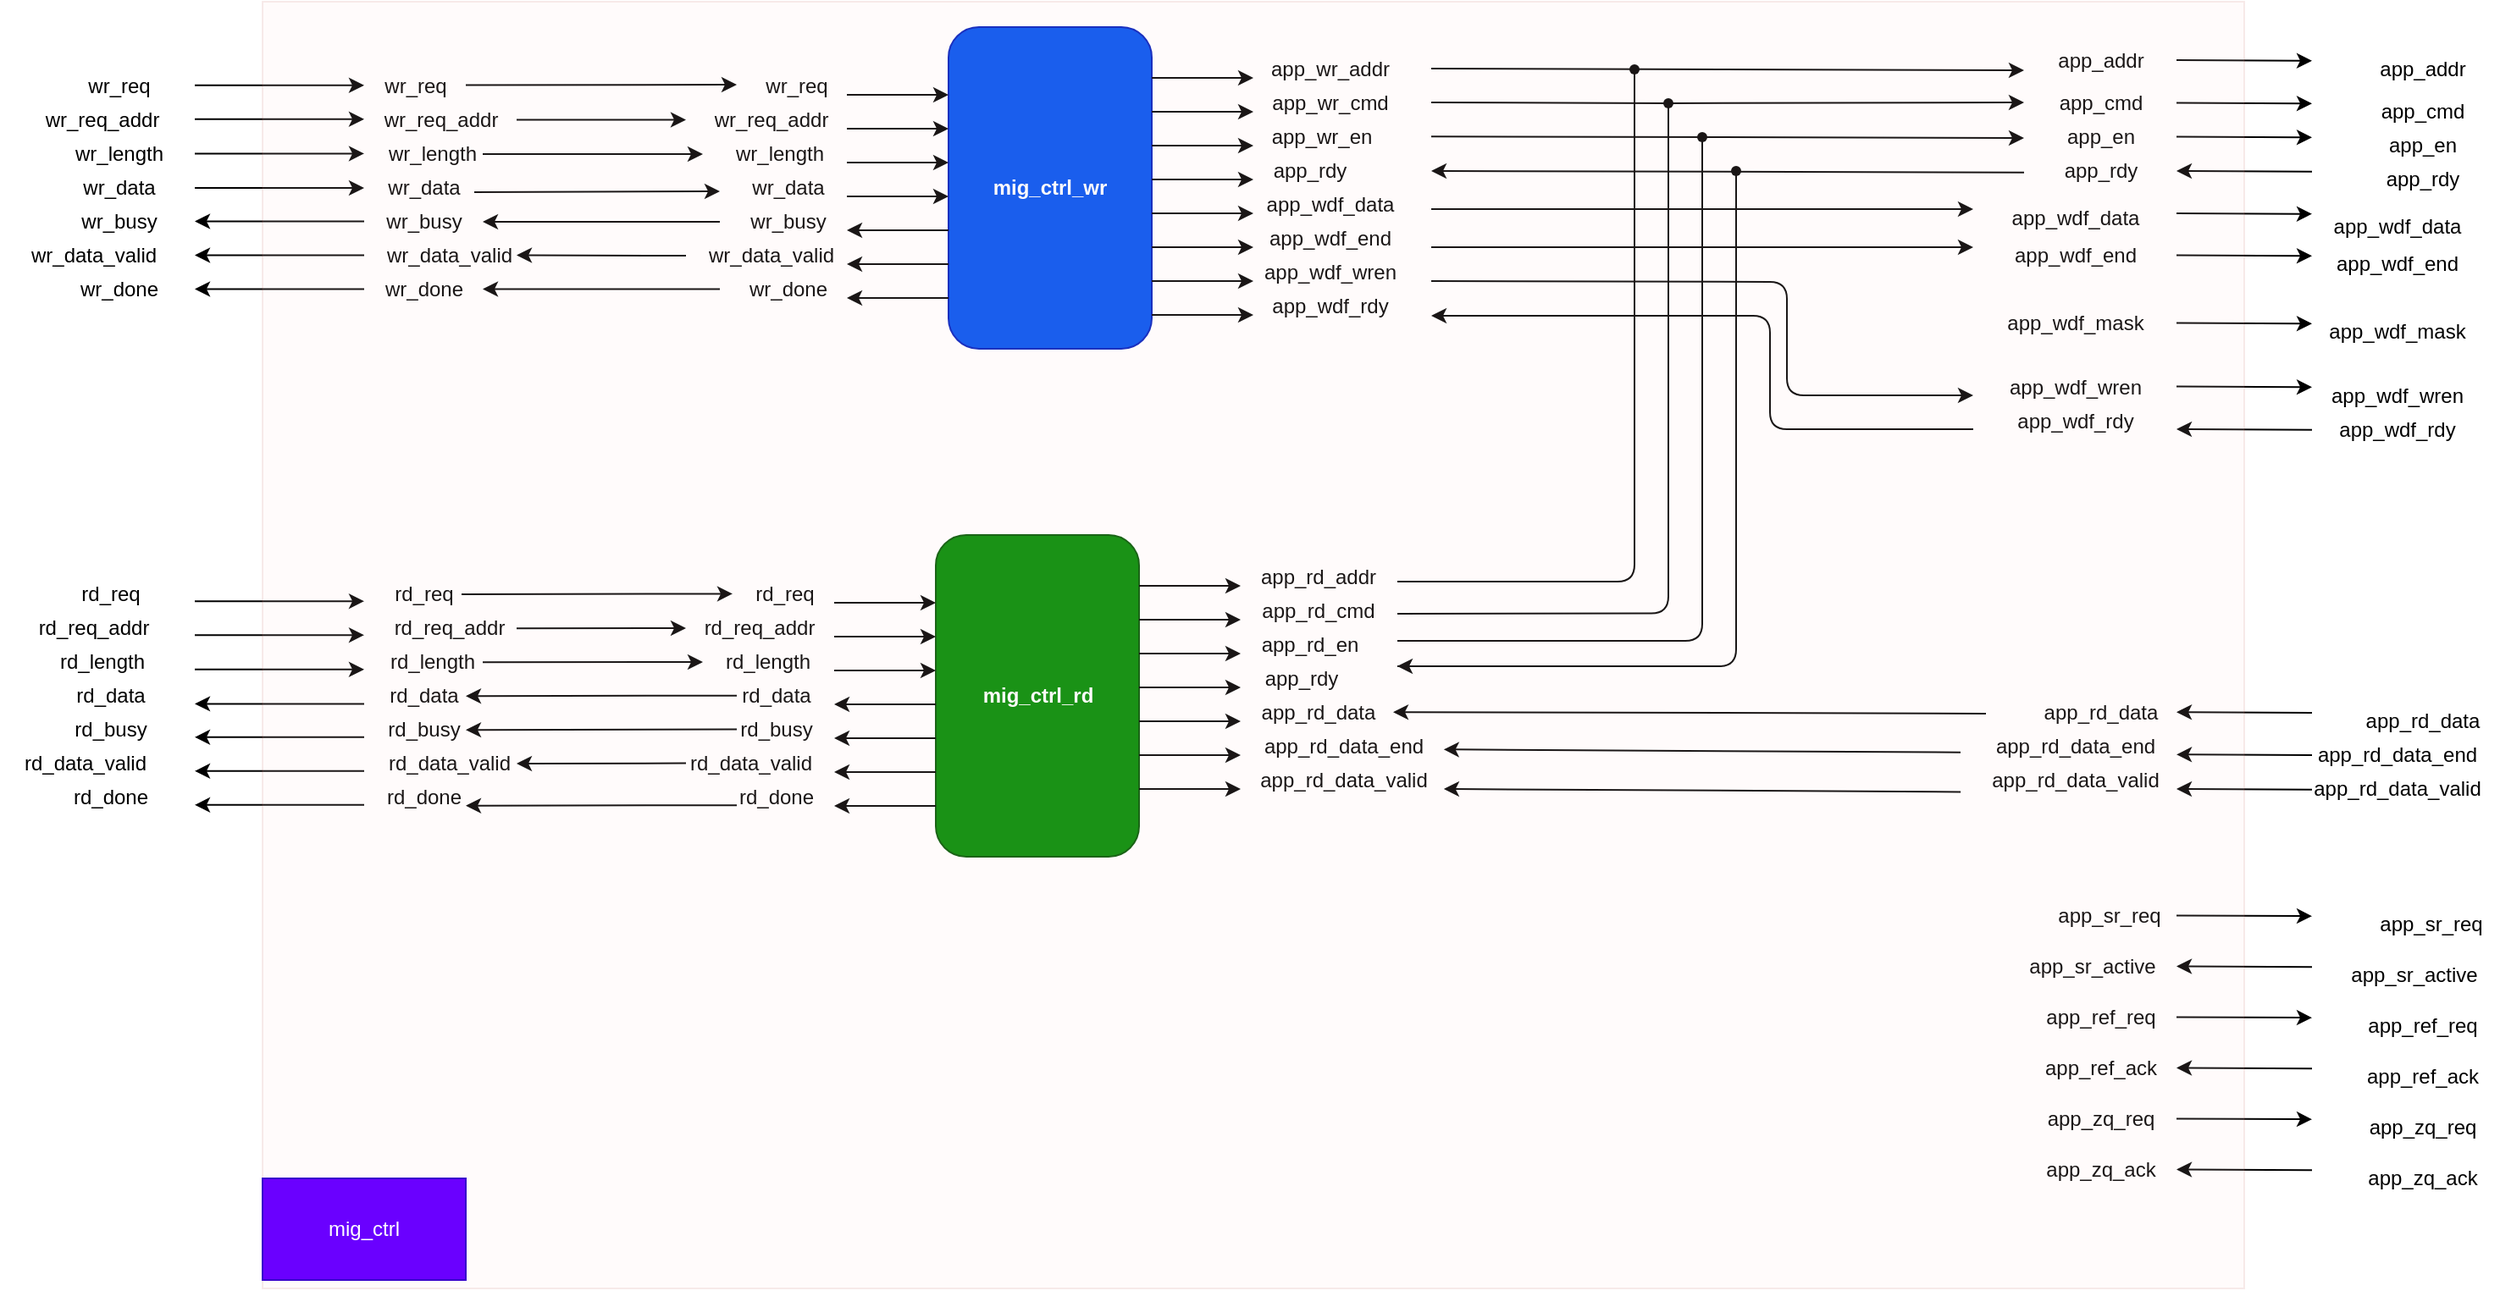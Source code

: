 <mxfile>
    <diagram id="z1VtwWCwhGH30D9lZsGS" name="第 1 页">
        <mxGraphModel dx="1721" dy="810" grid="1" gridSize="10" guides="1" tooltips="1" connect="1" arrows="1" fold="1" page="1" pageScale="1" pageWidth="2336" pageHeight="1654" math="0" shadow="0">
            <root>
                <mxCell id="0"/>
                <mxCell id="1" parent="0"/>
                <mxCell id="2" value="&lt;b&gt;mig_ctrl_wr&lt;/b&gt;" style="rounded=1;whiteSpace=wrap;html=1;fillColor=#0050ef;fontColor=#ffffff;strokeColor=#001DBC;" vertex="1" parent="1">
                    <mxGeometry x="645" y="230" width="120" height="190" as="geometry"/>
                </mxCell>
                <mxCell id="4" value="" style="endArrow=classic;html=1;" edge="1" parent="1">
                    <mxGeometry width="50" height="50" relative="1" as="geometry">
                        <mxPoint x="585" y="270" as="sourcePoint"/>
                        <mxPoint x="645" y="270" as="targetPoint"/>
                    </mxGeometry>
                </mxCell>
                <mxCell id="5" value="wr_req" style="text;html=1;align=center;verticalAlign=middle;resizable=0;points=[];autosize=1;strokeColor=none;fillColor=none;" vertex="1" parent="1">
                    <mxGeometry x="525" y="250" width="60" height="30" as="geometry"/>
                </mxCell>
                <mxCell id="6" value="" style="endArrow=classic;html=1;" edge="1" parent="1">
                    <mxGeometry width="50" height="50" relative="1" as="geometry">
                        <mxPoint x="585" y="290" as="sourcePoint"/>
                        <mxPoint x="645" y="290" as="targetPoint"/>
                    </mxGeometry>
                </mxCell>
                <mxCell id="7" value="wr_req_addr" style="text;html=1;align=center;verticalAlign=middle;resizable=0;points=[];autosize=1;strokeColor=none;fillColor=none;" vertex="1" parent="1">
                    <mxGeometry x="495" y="270" width="90" height="30" as="geometry"/>
                </mxCell>
                <mxCell id="8" value="" style="endArrow=classic;html=1;" edge="1" parent="1">
                    <mxGeometry width="50" height="50" relative="1" as="geometry">
                        <mxPoint x="585" y="310" as="sourcePoint"/>
                        <mxPoint x="645" y="310" as="targetPoint"/>
                    </mxGeometry>
                </mxCell>
                <mxCell id="9" value="wr_length" style="text;html=1;align=center;verticalAlign=middle;resizable=0;points=[];autosize=1;strokeColor=none;fillColor=none;" vertex="1" parent="1">
                    <mxGeometry x="505" y="290" width="80" height="30" as="geometry"/>
                </mxCell>
                <mxCell id="10" value="" style="endArrow=classic;html=1;" edge="1" parent="1">
                    <mxGeometry width="50" height="50" relative="1" as="geometry">
                        <mxPoint x="585" y="330" as="sourcePoint"/>
                        <mxPoint x="645" y="330" as="targetPoint"/>
                    </mxGeometry>
                </mxCell>
                <mxCell id="11" value="wr_data" style="text;html=1;align=center;verticalAlign=middle;resizable=0;points=[];autosize=1;strokeColor=none;fillColor=none;" vertex="1" parent="1">
                    <mxGeometry x="515" y="310" width="70" height="30" as="geometry"/>
                </mxCell>
                <mxCell id="12" value="" style="endArrow=classic;html=1;" edge="1" parent="1">
                    <mxGeometry width="50" height="50" relative="1" as="geometry">
                        <mxPoint x="645" y="350" as="sourcePoint"/>
                        <mxPoint x="585" y="350" as="targetPoint"/>
                    </mxGeometry>
                </mxCell>
                <mxCell id="13" value="wr_busy" style="text;html=1;align=center;verticalAlign=middle;resizable=0;points=[];autosize=1;strokeColor=none;fillColor=none;" vertex="1" parent="1">
                    <mxGeometry x="515" y="330" width="70" height="30" as="geometry"/>
                </mxCell>
                <mxCell id="14" value="" style="endArrow=classic;html=1;" edge="1" parent="1">
                    <mxGeometry width="50" height="50" relative="1" as="geometry">
                        <mxPoint x="645" y="370" as="sourcePoint"/>
                        <mxPoint x="585" y="370" as="targetPoint"/>
                    </mxGeometry>
                </mxCell>
                <mxCell id="15" value="wr_data_valid" style="text;html=1;align=center;verticalAlign=middle;resizable=0;points=[];autosize=1;strokeColor=none;fillColor=none;" vertex="1" parent="1">
                    <mxGeometry x="490" y="350" width="100" height="30" as="geometry"/>
                </mxCell>
                <mxCell id="16" value="" style="endArrow=classic;html=1;" edge="1" parent="1">
                    <mxGeometry width="50" height="50" relative="1" as="geometry">
                        <mxPoint x="645" y="390" as="sourcePoint"/>
                        <mxPoint x="585" y="390" as="targetPoint"/>
                    </mxGeometry>
                </mxCell>
                <mxCell id="17" value="wr_done" style="text;html=1;align=center;verticalAlign=middle;resizable=0;points=[];autosize=1;strokeColor=none;fillColor=none;" vertex="1" parent="1">
                    <mxGeometry x="515" y="370" width="70" height="30" as="geometry"/>
                </mxCell>
                <mxCell id="18" value="" style="endArrow=classic;html=1;" edge="1" parent="1">
                    <mxGeometry width="50" height="50" relative="1" as="geometry">
                        <mxPoint x="765" y="260" as="sourcePoint"/>
                        <mxPoint x="825" y="260" as="targetPoint"/>
                    </mxGeometry>
                </mxCell>
                <mxCell id="19" value="app_wr_addr" style="text;html=1;align=center;verticalAlign=middle;resizable=0;points=[];autosize=1;strokeColor=none;fillColor=none;" vertex="1" parent="1">
                    <mxGeometry x="825" y="240" width="90" height="30" as="geometry"/>
                </mxCell>
                <mxCell id="20" value="" style="endArrow=classic;html=1;" edge="1" parent="1">
                    <mxGeometry width="50" height="50" relative="1" as="geometry">
                        <mxPoint x="765" y="280" as="sourcePoint"/>
                        <mxPoint x="825" y="280" as="targetPoint"/>
                    </mxGeometry>
                </mxCell>
                <mxCell id="21" value="app_wr_cmd" style="text;html=1;align=center;verticalAlign=middle;resizable=0;points=[];autosize=1;strokeColor=none;fillColor=none;" vertex="1" parent="1">
                    <mxGeometry x="825" y="260" width="90" height="30" as="geometry"/>
                </mxCell>
                <mxCell id="22" value="" style="endArrow=classic;html=1;" edge="1" parent="1">
                    <mxGeometry width="50" height="50" relative="1" as="geometry">
                        <mxPoint x="765" y="300" as="sourcePoint"/>
                        <mxPoint x="825" y="300" as="targetPoint"/>
                    </mxGeometry>
                </mxCell>
                <mxCell id="23" value="app_wr_en" style="text;html=1;align=center;verticalAlign=middle;resizable=0;points=[];autosize=1;strokeColor=none;fillColor=none;" vertex="1" parent="1">
                    <mxGeometry x="825" y="280" width="80" height="30" as="geometry"/>
                </mxCell>
                <mxCell id="24" value="" style="endArrow=classic;html=1;" edge="1" parent="1">
                    <mxGeometry width="50" height="50" relative="1" as="geometry">
                        <mxPoint x="765" y="320" as="sourcePoint"/>
                        <mxPoint x="825" y="320" as="targetPoint"/>
                    </mxGeometry>
                </mxCell>
                <mxCell id="25" value="app_rdy" style="text;html=1;align=center;verticalAlign=middle;resizable=0;points=[];autosize=1;strokeColor=none;fillColor=none;" vertex="1" parent="1">
                    <mxGeometry x="822.5" y="300" width="70" height="30" as="geometry"/>
                </mxCell>
                <mxCell id="26" value="" style="endArrow=classic;html=1;" edge="1" parent="1">
                    <mxGeometry width="50" height="50" relative="1" as="geometry">
                        <mxPoint x="765" y="340" as="sourcePoint"/>
                        <mxPoint x="825" y="340" as="targetPoint"/>
                    </mxGeometry>
                </mxCell>
                <mxCell id="27" value="app_wdf_data" style="text;html=1;align=center;verticalAlign=middle;resizable=0;points=[];autosize=1;strokeColor=none;fillColor=none;" vertex="1" parent="1">
                    <mxGeometry x="820" y="320" width="100" height="30" as="geometry"/>
                </mxCell>
                <mxCell id="28" value="" style="endArrow=classic;html=1;" edge="1" parent="1">
                    <mxGeometry width="50" height="50" relative="1" as="geometry">
                        <mxPoint x="765" y="360" as="sourcePoint"/>
                        <mxPoint x="825" y="360" as="targetPoint"/>
                    </mxGeometry>
                </mxCell>
                <mxCell id="29" value="app_wdf_end" style="text;html=1;align=center;verticalAlign=middle;resizable=0;points=[];autosize=1;strokeColor=none;fillColor=none;" vertex="1" parent="1">
                    <mxGeometry x="820" y="340" width="100" height="30" as="geometry"/>
                </mxCell>
                <mxCell id="30" value="" style="endArrow=classic;html=1;" edge="1" parent="1">
                    <mxGeometry width="50" height="50" relative="1" as="geometry">
                        <mxPoint x="765" y="380" as="sourcePoint"/>
                        <mxPoint x="825" y="380" as="targetPoint"/>
                    </mxGeometry>
                </mxCell>
                <mxCell id="31" value="app_wdf_wren" style="text;html=1;align=center;verticalAlign=middle;resizable=0;points=[];autosize=1;strokeColor=none;fillColor=none;" vertex="1" parent="1">
                    <mxGeometry x="820" y="360" width="100" height="30" as="geometry"/>
                </mxCell>
                <mxCell id="32" value="" style="endArrow=classic;html=1;" edge="1" parent="1">
                    <mxGeometry width="50" height="50" relative="1" as="geometry">
                        <mxPoint x="765" y="400" as="sourcePoint"/>
                        <mxPoint x="825" y="400" as="targetPoint"/>
                    </mxGeometry>
                </mxCell>
                <mxCell id="33" value="app_wdf_rdy" style="text;html=1;align=center;verticalAlign=middle;resizable=0;points=[];autosize=1;strokeColor=none;fillColor=none;" vertex="1" parent="1">
                    <mxGeometry x="825" y="380" width="90" height="30" as="geometry"/>
                </mxCell>
                <mxCell id="34" value="&lt;b&gt;mig_ctrl_rd&lt;/b&gt;" style="rounded=1;whiteSpace=wrap;html=1;fillColor=#008a00;strokeColor=#005700;fontColor=#ffffff;" vertex="1" parent="1">
                    <mxGeometry x="637.5" y="530" width="120" height="190" as="geometry"/>
                </mxCell>
                <mxCell id="35" value="" style="endArrow=classic;html=1;" edge="1" parent="1">
                    <mxGeometry width="50" height="50" relative="1" as="geometry">
                        <mxPoint x="577.5" y="570" as="sourcePoint"/>
                        <mxPoint x="637.5" y="570" as="targetPoint"/>
                    </mxGeometry>
                </mxCell>
                <mxCell id="36" value="rd_req" style="text;html=1;align=center;verticalAlign=middle;resizable=0;points=[];autosize=1;strokeColor=none;fillColor=none;" vertex="1" parent="1">
                    <mxGeometry x="517.5" y="550" width="60" height="30" as="geometry"/>
                </mxCell>
                <mxCell id="37" value="" style="endArrow=classic;html=1;" edge="1" parent="1">
                    <mxGeometry width="50" height="50" relative="1" as="geometry">
                        <mxPoint x="577.5" y="590" as="sourcePoint"/>
                        <mxPoint x="637.5" y="590" as="targetPoint"/>
                    </mxGeometry>
                </mxCell>
                <mxCell id="38" value="" style="endArrow=classic;html=1;" edge="1" parent="1">
                    <mxGeometry width="50" height="50" relative="1" as="geometry">
                        <mxPoint x="577.5" y="610" as="sourcePoint"/>
                        <mxPoint x="637.5" y="610" as="targetPoint"/>
                    </mxGeometry>
                </mxCell>
                <mxCell id="39" value="rd_length" style="text;html=1;align=center;verticalAlign=middle;resizable=0;points=[];autosize=1;strokeColor=none;fillColor=none;" vertex="1" parent="1">
                    <mxGeometry x="502.5" y="590" width="70" height="30" as="geometry"/>
                </mxCell>
                <mxCell id="40" value="" style="endArrow=classic;html=1;" edge="1" parent="1">
                    <mxGeometry width="50" height="50" relative="1" as="geometry">
                        <mxPoint x="637.5" y="630" as="sourcePoint"/>
                        <mxPoint x="577.5" y="630" as="targetPoint"/>
                    </mxGeometry>
                </mxCell>
                <mxCell id="41" value="rd_data" style="text;html=1;align=center;verticalAlign=middle;resizable=0;points=[];autosize=1;strokeColor=none;fillColor=none;" vertex="1" parent="1">
                    <mxGeometry x="512.5" y="610" width="60" height="30" as="geometry"/>
                </mxCell>
                <mxCell id="42" value="" style="endArrow=classic;html=1;" edge="1" parent="1">
                    <mxGeometry width="50" height="50" relative="1" as="geometry">
                        <mxPoint x="637.5" y="650" as="sourcePoint"/>
                        <mxPoint x="577.5" y="650" as="targetPoint"/>
                    </mxGeometry>
                </mxCell>
                <mxCell id="43" value="rd_busy" style="text;html=1;align=center;verticalAlign=middle;resizable=0;points=[];autosize=1;strokeColor=none;fillColor=none;" vertex="1" parent="1">
                    <mxGeometry x="507.5" y="630" width="70" height="30" as="geometry"/>
                </mxCell>
                <mxCell id="44" value="" style="endArrow=classic;html=1;" edge="1" parent="1">
                    <mxGeometry width="50" height="50" relative="1" as="geometry">
                        <mxPoint x="637.5" y="670" as="sourcePoint"/>
                        <mxPoint x="577.5" y="670" as="targetPoint"/>
                    </mxGeometry>
                </mxCell>
                <mxCell id="45" value="" style="endArrow=classic;html=1;" edge="1" parent="1">
                    <mxGeometry width="50" height="50" relative="1" as="geometry">
                        <mxPoint x="637.5" y="690" as="sourcePoint"/>
                        <mxPoint x="577.5" y="690" as="targetPoint"/>
                    </mxGeometry>
                </mxCell>
                <mxCell id="46" value="rd_done" style="text;html=1;align=center;verticalAlign=middle;resizable=0;points=[];autosize=1;strokeColor=none;fillColor=none;" vertex="1" parent="1">
                    <mxGeometry x="507.5" y="670" width="70" height="30" as="geometry"/>
                </mxCell>
                <mxCell id="47" value="" style="endArrow=classic;html=1;" edge="1" parent="1">
                    <mxGeometry width="50" height="50" relative="1" as="geometry">
                        <mxPoint x="757.5" y="560" as="sourcePoint"/>
                        <mxPoint x="817.5" y="560" as="targetPoint"/>
                    </mxGeometry>
                </mxCell>
                <mxCell id="48" value="app_rd_addr" style="text;html=1;align=center;verticalAlign=middle;resizable=0;points=[];autosize=1;strokeColor=none;fillColor=none;" vertex="1" parent="1">
                    <mxGeometry x="817.5" y="540" width="90" height="30" as="geometry"/>
                </mxCell>
                <mxCell id="49" value="" style="endArrow=classic;html=1;" edge="1" parent="1">
                    <mxGeometry width="50" height="50" relative="1" as="geometry">
                        <mxPoint x="757.5" y="580" as="sourcePoint"/>
                        <mxPoint x="817.5" y="580" as="targetPoint"/>
                    </mxGeometry>
                </mxCell>
                <mxCell id="50" value="app_rd_cmd" style="text;html=1;align=center;verticalAlign=middle;resizable=0;points=[];autosize=1;strokeColor=none;fillColor=none;" vertex="1" parent="1">
                    <mxGeometry x="817.5" y="560" width="90" height="30" as="geometry"/>
                </mxCell>
                <mxCell id="51" value="" style="endArrow=classic;html=1;" edge="1" parent="1">
                    <mxGeometry width="50" height="50" relative="1" as="geometry">
                        <mxPoint x="757.5" y="600" as="sourcePoint"/>
                        <mxPoint x="817.5" y="600" as="targetPoint"/>
                    </mxGeometry>
                </mxCell>
                <mxCell id="52" value="app_rd_en" style="text;html=1;align=center;verticalAlign=middle;resizable=0;points=[];autosize=1;strokeColor=none;fillColor=none;" vertex="1" parent="1">
                    <mxGeometry x="817.5" y="580" width="80" height="30" as="geometry"/>
                </mxCell>
                <mxCell id="53" value="" style="endArrow=classic;html=1;" edge="1" parent="1">
                    <mxGeometry width="50" height="50" relative="1" as="geometry">
                        <mxPoint x="757.5" y="620" as="sourcePoint"/>
                        <mxPoint x="817.5" y="620" as="targetPoint"/>
                    </mxGeometry>
                </mxCell>
                <mxCell id="54" value="app_rdy" style="text;html=1;align=center;verticalAlign=middle;resizable=0;points=[];autosize=1;strokeColor=none;fillColor=none;" vertex="1" parent="1">
                    <mxGeometry x="817.5" y="600" width="70" height="30" as="geometry"/>
                </mxCell>
                <mxCell id="55" value="" style="endArrow=classic;html=1;" edge="1" parent="1">
                    <mxGeometry width="50" height="50" relative="1" as="geometry">
                        <mxPoint x="757.5" y="640" as="sourcePoint"/>
                        <mxPoint x="817.5" y="640" as="targetPoint"/>
                    </mxGeometry>
                </mxCell>
                <mxCell id="56" value="app_rd_data" style="text;html=1;align=center;verticalAlign=middle;resizable=0;points=[];autosize=1;strokeColor=none;fillColor=none;" vertex="1" parent="1">
                    <mxGeometry x="817.5" y="620" width="90" height="30" as="geometry"/>
                </mxCell>
                <mxCell id="57" value="" style="endArrow=classic;html=1;" edge="1" parent="1">
                    <mxGeometry width="50" height="50" relative="1" as="geometry">
                        <mxPoint x="757.5" y="660" as="sourcePoint"/>
                        <mxPoint x="817.5" y="660" as="targetPoint"/>
                    </mxGeometry>
                </mxCell>
                <mxCell id="58" value="app_rd_data_end" style="text;html=1;align=center;verticalAlign=middle;resizable=0;points=[];autosize=1;strokeColor=none;fillColor=none;" vertex="1" parent="1">
                    <mxGeometry x="817.5" y="640" width="120" height="30" as="geometry"/>
                </mxCell>
                <mxCell id="59" value="" style="endArrow=classic;html=1;" edge="1" parent="1">
                    <mxGeometry width="50" height="50" relative="1" as="geometry">
                        <mxPoint x="757.5" y="680" as="sourcePoint"/>
                        <mxPoint x="817.5" y="680" as="targetPoint"/>
                    </mxGeometry>
                </mxCell>
                <mxCell id="60" value="app_rd_data_valid" style="text;html=1;align=center;verticalAlign=middle;resizable=0;points=[];autosize=1;strokeColor=none;fillColor=none;" vertex="1" parent="1">
                    <mxGeometry x="817.5" y="660" width="120" height="30" as="geometry"/>
                </mxCell>
                <mxCell id="63" value="rd_req_addr" style="text;html=1;align=center;verticalAlign=middle;resizable=0;points=[];autosize=1;strokeColor=none;fillColor=none;" vertex="1" parent="1">
                    <mxGeometry x="487.5" y="570" width="90" height="30" as="geometry"/>
                </mxCell>
                <mxCell id="64" value="rd_data_valid" style="text;html=1;align=center;verticalAlign=middle;resizable=0;points=[];autosize=1;strokeColor=none;fillColor=none;" vertex="1" parent="1">
                    <mxGeometry x="477.5" y="650" width="100" height="30" as="geometry"/>
                </mxCell>
                <mxCell id="65" value="wr_req" style="text;html=1;align=center;verticalAlign=middle;resizable=0;points=[];autosize=1;strokeColor=none;fillColor=none;" vertex="1" parent="1">
                    <mxGeometry x="300" y="250" width="60" height="30" as="geometry"/>
                </mxCell>
                <mxCell id="66" value="wr_req_addr" style="text;html=1;align=center;verticalAlign=middle;resizable=0;points=[];autosize=1;strokeColor=none;fillColor=none;" vertex="1" parent="1">
                    <mxGeometry x="300" y="270" width="90" height="30" as="geometry"/>
                </mxCell>
                <mxCell id="67" value="wr_length" style="text;html=1;align=center;verticalAlign=middle;resizable=0;points=[];autosize=1;strokeColor=none;fillColor=none;" vertex="1" parent="1">
                    <mxGeometry x="300" y="290" width="80" height="30" as="geometry"/>
                </mxCell>
                <mxCell id="68" value="wr_data" style="text;html=1;align=center;verticalAlign=middle;resizable=0;points=[];autosize=1;strokeColor=none;fillColor=none;" vertex="1" parent="1">
                    <mxGeometry x="300" y="310" width="70" height="30" as="geometry"/>
                </mxCell>
                <mxCell id="69" value="wr_busy" style="text;html=1;align=center;verticalAlign=middle;resizable=0;points=[];autosize=1;strokeColor=none;fillColor=none;" vertex="1" parent="1">
                    <mxGeometry x="300" y="330" width="70" height="30" as="geometry"/>
                </mxCell>
                <mxCell id="70" value="wr_data_valid" style="text;html=1;align=center;verticalAlign=middle;resizable=0;points=[];autosize=1;strokeColor=none;fillColor=none;" vertex="1" parent="1">
                    <mxGeometry x="300" y="350" width="100" height="30" as="geometry"/>
                </mxCell>
                <mxCell id="71" value="wr_done" style="text;html=1;align=center;verticalAlign=middle;resizable=0;points=[];autosize=1;strokeColor=none;fillColor=none;" vertex="1" parent="1">
                    <mxGeometry x="300" y="370" width="70" height="30" as="geometry"/>
                </mxCell>
                <mxCell id="72" value="rd_req" style="text;html=1;align=center;verticalAlign=middle;resizable=0;points=[];autosize=1;strokeColor=none;fillColor=none;" vertex="1" parent="1">
                    <mxGeometry x="305" y="550" width="60" height="30" as="geometry"/>
                </mxCell>
                <mxCell id="73" value="rd_length" style="text;html=1;align=center;verticalAlign=middle;resizable=0;points=[];autosize=1;strokeColor=none;fillColor=none;" vertex="1" parent="1">
                    <mxGeometry x="305" y="590" width="70" height="30" as="geometry"/>
                </mxCell>
                <mxCell id="74" value="rd_data" style="text;html=1;align=center;verticalAlign=middle;resizable=0;points=[];autosize=1;strokeColor=none;fillColor=none;" vertex="1" parent="1">
                    <mxGeometry x="305" y="610" width="60" height="30" as="geometry"/>
                </mxCell>
                <mxCell id="75" value="rd_busy" style="text;html=1;align=center;verticalAlign=middle;resizable=0;points=[];autosize=1;strokeColor=none;fillColor=none;" vertex="1" parent="1">
                    <mxGeometry x="300" y="630" width="70" height="30" as="geometry"/>
                </mxCell>
                <mxCell id="76" value="rd_done" style="text;html=1;align=center;verticalAlign=middle;resizable=0;points=[];autosize=1;strokeColor=none;fillColor=none;" vertex="1" parent="1">
                    <mxGeometry x="300" y="670" width="70" height="30" as="geometry"/>
                </mxCell>
                <mxCell id="77" value="rd_req_addr" style="text;html=1;align=center;verticalAlign=middle;resizable=0;points=[];autosize=1;strokeColor=none;fillColor=none;" vertex="1" parent="1">
                    <mxGeometry x="305" y="570" width="90" height="30" as="geometry"/>
                </mxCell>
                <mxCell id="78" value="rd_data_valid" style="text;html=1;align=center;verticalAlign=middle;resizable=0;points=[];autosize=1;strokeColor=none;fillColor=none;" vertex="1" parent="1">
                    <mxGeometry x="300" y="650" width="100" height="30" as="geometry"/>
                </mxCell>
                <mxCell id="79" value="app_addr" style="text;html=1;align=center;verticalAlign=middle;resizable=0;points=[];autosize=1;strokeColor=none;fillColor=none;" vertex="1" parent="1">
                    <mxGeometry x="1290" y="235" width="70" height="30" as="geometry"/>
                </mxCell>
                <mxCell id="80" value="app_cmd" style="text;html=1;align=center;verticalAlign=middle;resizable=0;points=[];autosize=1;strokeColor=none;fillColor=none;" vertex="1" parent="1">
                    <mxGeometry x="1290" y="260" width="70" height="30" as="geometry"/>
                </mxCell>
                <mxCell id="81" value="app_en" style="text;html=1;align=center;verticalAlign=middle;resizable=0;points=[];autosize=1;strokeColor=none;fillColor=none;" vertex="1" parent="1">
                    <mxGeometry x="1295" y="280" width="60" height="30" as="geometry"/>
                </mxCell>
                <mxCell id="82" value="app_rdy" style="text;html=1;align=center;verticalAlign=middle;resizable=0;points=[];autosize=1;strokeColor=none;fillColor=none;" vertex="1" parent="1">
                    <mxGeometry x="1290" y="300" width="70" height="30" as="geometry"/>
                </mxCell>
                <mxCell id="83" value="app_wdf_data" style="text;html=1;align=center;verticalAlign=middle;resizable=0;points=[];autosize=1;strokeColor=none;fillColor=none;" vertex="1" parent="1">
                    <mxGeometry x="1260" y="327.5" width="100" height="30" as="geometry"/>
                </mxCell>
                <mxCell id="84" value="app_wdf_end" style="text;html=1;align=center;verticalAlign=middle;resizable=0;points=[];autosize=1;strokeColor=none;fillColor=none;" vertex="1" parent="1">
                    <mxGeometry x="1260" y="350" width="100" height="30" as="geometry"/>
                </mxCell>
                <mxCell id="85" value="app_wdf_wren" style="text;html=1;align=center;verticalAlign=middle;resizable=0;points=[];autosize=1;strokeColor=none;fillColor=none;" vertex="1" parent="1">
                    <mxGeometry x="1260" y="427.5" width="100" height="30" as="geometry"/>
                </mxCell>
                <mxCell id="86" value="app_wdf_rdy" style="text;html=1;align=center;verticalAlign=middle;resizable=0;points=[];autosize=1;strokeColor=none;fillColor=none;" vertex="1" parent="1">
                    <mxGeometry x="1265" y="447.5" width="90" height="30" as="geometry"/>
                </mxCell>
                <mxCell id="87" value="app_rd_data" style="text;html=1;align=center;verticalAlign=middle;resizable=0;points=[];autosize=1;strokeColor=none;fillColor=none;" vertex="1" parent="1">
                    <mxGeometry x="1280" y="620" width="90" height="30" as="geometry"/>
                </mxCell>
                <mxCell id="88" value="app_rd_data_end" style="text;html=1;align=center;verticalAlign=middle;resizable=0;points=[];autosize=1;strokeColor=none;fillColor=none;" vertex="1" parent="1">
                    <mxGeometry x="1250" y="640" width="120" height="30" as="geometry"/>
                </mxCell>
                <mxCell id="89" value="app_rd_data_valid" style="text;html=1;align=center;verticalAlign=middle;resizable=0;points=[];autosize=1;strokeColor=none;fillColor=none;" vertex="1" parent="1">
                    <mxGeometry x="1250" y="660" width="120" height="30" as="geometry"/>
                </mxCell>
                <mxCell id="90" value="app_sr_req" style="text;html=1;align=center;verticalAlign=middle;resizable=0;points=[];autosize=1;strokeColor=none;fillColor=none;" vertex="1" parent="1">
                    <mxGeometry x="1290" y="740" width="80" height="30" as="geometry"/>
                </mxCell>
                <mxCell id="91" value="app_ref_req" style="text;html=1;align=center;verticalAlign=middle;resizable=0;points=[];autosize=1;strokeColor=none;fillColor=none;" vertex="1" parent="1">
                    <mxGeometry x="1280" y="800" width="90" height="30" as="geometry"/>
                </mxCell>
                <mxCell id="92" value="app_zq_req" style="text;html=1;align=center;verticalAlign=middle;resizable=0;points=[];autosize=1;strokeColor=none;fillColor=none;" vertex="1" parent="1">
                    <mxGeometry x="1280" y="860" width="90" height="30" as="geometry"/>
                </mxCell>
                <mxCell id="93" value="app_sr_active" style="text;html=1;align=center;verticalAlign=middle;resizable=0;points=[];autosize=1;strokeColor=none;fillColor=none;" vertex="1" parent="1">
                    <mxGeometry x="1270" y="770" width="100" height="30" as="geometry"/>
                </mxCell>
                <mxCell id="94" value="app_ref_ack" style="text;html=1;align=center;verticalAlign=middle;resizable=0;points=[];autosize=1;strokeColor=none;fillColor=none;" vertex="1" parent="1">
                    <mxGeometry x="1280" y="830" width="90" height="30" as="geometry"/>
                </mxCell>
                <mxCell id="95" value="app_zq_ack" style="text;html=1;align=center;verticalAlign=middle;resizable=0;points=[];autosize=1;strokeColor=none;fillColor=none;" vertex="1" parent="1">
                    <mxGeometry x="1280" y="890" width="90" height="30" as="geometry"/>
                </mxCell>
                <mxCell id="96" value="app_wdf_mask" style="text;html=1;align=center;verticalAlign=middle;resizable=0;points=[];autosize=1;strokeColor=none;fillColor=none;" vertex="1" parent="1">
                    <mxGeometry x="1260" y="390" width="100" height="30" as="geometry"/>
                </mxCell>
                <mxCell id="98" value="" style="endArrow=classic;html=1;" edge="1" parent="1">
                    <mxGeometry width="50" height="50" relative="1" as="geometry">
                        <mxPoint x="930" y="254.5" as="sourcePoint"/>
                        <mxPoint x="1280" y="255.5" as="targetPoint"/>
                    </mxGeometry>
                </mxCell>
                <mxCell id="100" value="" style="endArrow=none;html=1;" edge="1" parent="1" target="101">
                    <mxGeometry width="50" height="50" relative="1" as="geometry">
                        <mxPoint x="910" y="557.5" as="sourcePoint"/>
                        <mxPoint x="1050" y="257.5" as="targetPoint"/>
                        <Array as="points">
                            <mxPoint x="1050" y="557.5"/>
                        </Array>
                    </mxGeometry>
                </mxCell>
                <mxCell id="101" value="" style="shape=waypoint;sketch=0;fillStyle=solid;size=6;pointerEvents=1;points=[];fillColor=none;resizable=0;rotatable=0;perimeter=centerPerimeter;snapToPoint=1;" vertex="1" parent="1">
                    <mxGeometry x="1040" y="245.0" width="20" height="20" as="geometry"/>
                </mxCell>
                <mxCell id="102" value="" style="endArrow=classic;html=1;startArrow=none;" edge="1" parent="1" source="104">
                    <mxGeometry width="50" height="50" relative="1" as="geometry">
                        <mxPoint x="930" y="274.5" as="sourcePoint"/>
                        <mxPoint x="1280" y="274.5" as="targetPoint"/>
                    </mxGeometry>
                </mxCell>
                <mxCell id="103" value="" style="endArrow=none;html=1;" edge="1" parent="1">
                    <mxGeometry width="50" height="50" relative="1" as="geometry">
                        <mxPoint x="910" y="576.5" as="sourcePoint"/>
                        <mxPoint x="1070" y="273.75" as="targetPoint"/>
                        <Array as="points">
                            <mxPoint x="1070" y="576.25"/>
                        </Array>
                    </mxGeometry>
                </mxCell>
                <mxCell id="105" value="" style="endArrow=none;html=1;" edge="1" parent="1" target="104">
                    <mxGeometry width="50" height="50" relative="1" as="geometry">
                        <mxPoint x="930" y="274.5" as="sourcePoint"/>
                        <mxPoint x="1170" y="274.79" as="targetPoint"/>
                    </mxGeometry>
                </mxCell>
                <mxCell id="104" value="" style="shape=waypoint;sketch=0;fillStyle=solid;size=6;pointerEvents=1;points=[];fillColor=none;resizable=0;rotatable=0;perimeter=centerPerimeter;snapToPoint=1;" vertex="1" parent="1">
                    <mxGeometry x="1060" y="265.0" width="20" height="20" as="geometry"/>
                </mxCell>
                <mxCell id="106" value="" style="endArrow=classic;html=1;" edge="1" parent="1">
                    <mxGeometry width="50" height="50" relative="1" as="geometry">
                        <mxPoint x="930" y="294.63" as="sourcePoint"/>
                        <mxPoint x="1280" y="295.5" as="targetPoint"/>
                    </mxGeometry>
                </mxCell>
                <mxCell id="107" value="" style="endArrow=none;html=1;" edge="1" parent="1">
                    <mxGeometry width="50" height="50" relative="1" as="geometry">
                        <mxPoint x="910" y="592.5" as="sourcePoint"/>
                        <mxPoint x="1090" y="297.5" as="targetPoint"/>
                        <Array as="points">
                            <mxPoint x="1090" y="592.5"/>
                        </Array>
                    </mxGeometry>
                </mxCell>
                <mxCell id="108" value="" style="shape=waypoint;sketch=0;fillStyle=solid;size=6;pointerEvents=1;points=[];fillColor=none;resizable=0;rotatable=0;perimeter=centerPerimeter;snapToPoint=1;" vertex="1" parent="1">
                    <mxGeometry x="1080" y="285.0" width="20" height="20" as="geometry"/>
                </mxCell>
                <mxCell id="109" value="" style="endArrow=classic;html=1;" edge="1" parent="1">
                    <mxGeometry width="50" height="50" relative="1" as="geometry">
                        <mxPoint x="930" y="337.5" as="sourcePoint"/>
                        <mxPoint x="1250" y="337.5" as="targetPoint"/>
                    </mxGeometry>
                </mxCell>
                <mxCell id="110" value="" style="endArrow=classic;html=1;" edge="1" parent="1">
                    <mxGeometry width="50" height="50" relative="1" as="geometry">
                        <mxPoint x="930" y="360" as="sourcePoint"/>
                        <mxPoint x="1250" y="360" as="targetPoint"/>
                    </mxGeometry>
                </mxCell>
                <mxCell id="111" value="" style="endArrow=classic;html=1;" edge="1" parent="1">
                    <mxGeometry width="50" height="50" relative="1" as="geometry">
                        <mxPoint x="930" y="380" as="sourcePoint"/>
                        <mxPoint x="1250" y="447.5" as="targetPoint"/>
                        <Array as="points">
                            <mxPoint x="1140" y="380.5"/>
                            <mxPoint x="1140" y="447.5"/>
                        </Array>
                    </mxGeometry>
                </mxCell>
                <mxCell id="112" value="" style="endArrow=classic;html=1;" edge="1" parent="1">
                    <mxGeometry width="50" height="50" relative="1" as="geometry">
                        <mxPoint x="1250" y="467.5" as="sourcePoint"/>
                        <mxPoint x="930" y="400.5" as="targetPoint"/>
                        <Array as="points">
                            <mxPoint x="1130" y="467.5"/>
                            <mxPoint x="1130" y="400.5"/>
                        </Array>
                    </mxGeometry>
                </mxCell>
                <mxCell id="113" value="" style="endArrow=classic;html=1;" edge="1" parent="1">
                    <mxGeometry width="50" height="50" relative="1" as="geometry">
                        <mxPoint x="1280" y="315.87" as="sourcePoint"/>
                        <mxPoint x="930" y="315.0" as="targetPoint"/>
                    </mxGeometry>
                </mxCell>
                <mxCell id="114" value="" style="endArrow=none;html=1;" edge="1" parent="1">
                    <mxGeometry width="50" height="50" relative="1" as="geometry">
                        <mxPoint x="910" y="607.5" as="sourcePoint"/>
                        <mxPoint x="1110" y="315" as="targetPoint"/>
                        <Array as="points">
                            <mxPoint x="1110" y="607.5"/>
                        </Array>
                    </mxGeometry>
                </mxCell>
                <mxCell id="115" value="" style="shape=waypoint;sketch=0;fillStyle=solid;size=6;pointerEvents=1;points=[];fillColor=none;resizable=0;rotatable=0;perimeter=centerPerimeter;snapToPoint=1;" vertex="1" parent="1">
                    <mxGeometry x="1100" y="305.0" width="20" height="20" as="geometry"/>
                </mxCell>
                <mxCell id="117" value="" style="endArrow=classic;html=1;" edge="1" parent="1">
                    <mxGeometry width="50" height="50" relative="1" as="geometry">
                        <mxPoint x="1257.5" y="635.44" as="sourcePoint"/>
                        <mxPoint x="907.5" y="634.57" as="targetPoint"/>
                    </mxGeometry>
                </mxCell>
                <mxCell id="119" value="" style="endArrow=classic;html=1;exitX=0.999;exitY=0.555;exitDx=0;exitDy=0;exitPerimeter=0;entryX=0.999;entryY=0.555;entryDx=0;entryDy=0;entryPerimeter=0;" edge="1" parent="1" target="58">
                    <mxGeometry width="50" height="50" relative="1" as="geometry">
                        <mxPoint x="1242.5" y="658.37" as="sourcePoint"/>
                        <mxPoint x="937.5" y="660" as="targetPoint"/>
                    </mxGeometry>
                </mxCell>
                <mxCell id="120" value="" style="endArrow=classic;html=1;exitX=0.999;exitY=0.555;exitDx=0;exitDy=0;exitPerimeter=0;" edge="1" parent="1">
                    <mxGeometry width="50" height="50" relative="1" as="geometry">
                        <mxPoint x="1242.56" y="681.72" as="sourcePoint"/>
                        <mxPoint x="937.44" y="680.0" as="targetPoint"/>
                    </mxGeometry>
                </mxCell>
                <mxCell id="121" value="" style="endArrow=classic;html=1;" edge="1" parent="1">
                    <mxGeometry width="50" height="50" relative="1" as="geometry">
                        <mxPoint x="1080" y="607.5" as="sourcePoint"/>
                        <mxPoint x="910" y="607.5" as="targetPoint"/>
                    </mxGeometry>
                </mxCell>
                <mxCell id="122" value="" style="endArrow=classic;html=1;" edge="1" parent="1">
                    <mxGeometry width="50" height="50" relative="1" as="geometry">
                        <mxPoint x="1450" y="785.07" as="sourcePoint"/>
                        <mxPoint x="1370.0" y="784.71" as="targetPoint"/>
                    </mxGeometry>
                </mxCell>
                <mxCell id="123" value="" style="endArrow=classic;html=1;" edge="1" parent="1">
                    <mxGeometry width="50" height="50" relative="1" as="geometry">
                        <mxPoint x="1450" y="845.07" as="sourcePoint"/>
                        <mxPoint x="1370.0" y="844.71" as="targetPoint"/>
                    </mxGeometry>
                </mxCell>
                <mxCell id="124" value="" style="endArrow=classic;html=1;" edge="1" parent="1">
                    <mxGeometry width="50" height="50" relative="1" as="geometry">
                        <mxPoint x="1450" y="905.07" as="sourcePoint"/>
                        <mxPoint x="1370.0" y="904.71" as="targetPoint"/>
                    </mxGeometry>
                </mxCell>
                <mxCell id="125" value="" style="endArrow=classic;html=1;" edge="1" parent="1">
                    <mxGeometry width="50" height="50" relative="1" as="geometry">
                        <mxPoint x="1370.0" y="754.71" as="sourcePoint"/>
                        <mxPoint x="1450" y="755.07" as="targetPoint"/>
                    </mxGeometry>
                </mxCell>
                <mxCell id="126" value="" style="endArrow=classic;html=1;" edge="1" parent="1">
                    <mxGeometry width="50" height="50" relative="1" as="geometry">
                        <mxPoint x="1370.0" y="814.71" as="sourcePoint"/>
                        <mxPoint x="1450" y="815.07" as="targetPoint"/>
                    </mxGeometry>
                </mxCell>
                <mxCell id="127" value="" style="endArrow=classic;html=1;" edge="1" parent="1">
                    <mxGeometry width="50" height="50" relative="1" as="geometry">
                        <mxPoint x="1370.0" y="874.71" as="sourcePoint"/>
                        <mxPoint x="1450" y="875.07" as="targetPoint"/>
                    </mxGeometry>
                </mxCell>
                <mxCell id="128" value="" style="endArrow=classic;html=1;" edge="1" parent="1">
                    <mxGeometry width="50" height="50" relative="1" as="geometry">
                        <mxPoint x="1370.0" y="249.52" as="sourcePoint"/>
                        <mxPoint x="1450" y="249.88" as="targetPoint"/>
                    </mxGeometry>
                </mxCell>
                <mxCell id="129" value="" style="endArrow=classic;html=1;" edge="1" parent="1">
                    <mxGeometry width="50" height="50" relative="1" as="geometry">
                        <mxPoint x="1370.0" y="274.76" as="sourcePoint"/>
                        <mxPoint x="1450" y="275.12" as="targetPoint"/>
                    </mxGeometry>
                </mxCell>
                <mxCell id="130" value="" style="endArrow=classic;html=1;" edge="1" parent="1">
                    <mxGeometry width="50" height="50" relative="1" as="geometry">
                        <mxPoint x="1370.0" y="294.76" as="sourcePoint"/>
                        <mxPoint x="1450" y="295.12" as="targetPoint"/>
                    </mxGeometry>
                </mxCell>
                <mxCell id="131" value="" style="endArrow=classic;html=1;" edge="1" parent="1">
                    <mxGeometry width="50" height="50" relative="1" as="geometry">
                        <mxPoint x="1450" y="315.36" as="sourcePoint"/>
                        <mxPoint x="1370.0" y="315.0" as="targetPoint"/>
                    </mxGeometry>
                </mxCell>
                <mxCell id="132" value="" style="endArrow=classic;html=1;" edge="1" parent="1">
                    <mxGeometry width="50" height="50" relative="1" as="geometry">
                        <mxPoint x="1370.0" y="340.0" as="sourcePoint"/>
                        <mxPoint x="1450" y="340.36" as="targetPoint"/>
                    </mxGeometry>
                </mxCell>
                <mxCell id="133" value="" style="endArrow=classic;html=1;" edge="1" parent="1">
                    <mxGeometry width="50" height="50" relative="1" as="geometry">
                        <mxPoint x="1370.0" y="364.76" as="sourcePoint"/>
                        <mxPoint x="1450" y="365.12" as="targetPoint"/>
                    </mxGeometry>
                </mxCell>
                <mxCell id="134" value="" style="endArrow=classic;html=1;" edge="1" parent="1">
                    <mxGeometry width="50" height="50" relative="1" as="geometry">
                        <mxPoint x="1370.0" y="404.76" as="sourcePoint"/>
                        <mxPoint x="1450" y="405.12" as="targetPoint"/>
                    </mxGeometry>
                </mxCell>
                <mxCell id="135" value="" style="endArrow=classic;html=1;" edge="1" parent="1">
                    <mxGeometry width="50" height="50" relative="1" as="geometry">
                        <mxPoint x="1370.0" y="442.26" as="sourcePoint"/>
                        <mxPoint x="1450" y="442.62" as="targetPoint"/>
                    </mxGeometry>
                </mxCell>
                <mxCell id="136" value="" style="endArrow=classic;html=1;" edge="1" parent="1">
                    <mxGeometry width="50" height="50" relative="1" as="geometry">
                        <mxPoint x="1450" y="467.86" as="sourcePoint"/>
                        <mxPoint x="1370.0" y="467.5" as="targetPoint"/>
                    </mxGeometry>
                </mxCell>
                <mxCell id="137" value="" style="endArrow=classic;html=1;" edge="1" parent="1">
                    <mxGeometry width="50" height="50" relative="1" as="geometry">
                        <mxPoint x="1450" y="634.96" as="sourcePoint"/>
                        <mxPoint x="1370.0" y="634.6" as="targetPoint"/>
                    </mxGeometry>
                </mxCell>
                <mxCell id="139" value="" style="endArrow=classic;html=1;" edge="1" parent="1">
                    <mxGeometry width="50" height="50" relative="1" as="geometry">
                        <mxPoint x="1450.0" y="660.0" as="sourcePoint"/>
                        <mxPoint x="1370.0" y="659.64" as="targetPoint"/>
                    </mxGeometry>
                </mxCell>
                <mxCell id="140" value="" style="endArrow=classic;html=1;" edge="1" parent="1">
                    <mxGeometry width="50" height="50" relative="1" as="geometry">
                        <mxPoint x="1450.0" y="680.36" as="sourcePoint"/>
                        <mxPoint x="1370.0" y="680.0" as="targetPoint"/>
                    </mxGeometry>
                </mxCell>
                <mxCell id="141" value="" style="endArrow=classic;html=1;" edge="1" parent="1">
                    <mxGeometry width="50" height="50" relative="1" as="geometry">
                        <mxPoint x="200" y="264.39" as="sourcePoint"/>
                        <mxPoint x="300" y="264.39" as="targetPoint"/>
                    </mxGeometry>
                </mxCell>
                <mxCell id="142" value="" style="endArrow=classic;html=1;" edge="1" parent="1">
                    <mxGeometry width="50" height="50" relative="1" as="geometry">
                        <mxPoint x="200.0" y="284.39" as="sourcePoint"/>
                        <mxPoint x="300.0" y="284.39" as="targetPoint"/>
                    </mxGeometry>
                </mxCell>
                <mxCell id="143" value="" style="endArrow=classic;html=1;" edge="1" parent="1">
                    <mxGeometry width="50" height="50" relative="1" as="geometry">
                        <mxPoint x="200.0" y="304.7" as="sourcePoint"/>
                        <mxPoint x="300.0" y="304.7" as="targetPoint"/>
                    </mxGeometry>
                </mxCell>
                <mxCell id="144" value="" style="endArrow=classic;html=1;" edge="1" parent="1">
                    <mxGeometry width="50" height="50" relative="1" as="geometry">
                        <mxPoint x="200.0" y="325.0" as="sourcePoint"/>
                        <mxPoint x="300.0" y="325.0" as="targetPoint"/>
                    </mxGeometry>
                </mxCell>
                <mxCell id="145" value="" style="endArrow=classic;html=1;" edge="1" parent="1">
                    <mxGeometry width="50" height="50" relative="1" as="geometry">
                        <mxPoint x="300.0" y="344.7" as="sourcePoint"/>
                        <mxPoint x="200.0" y="344.7" as="targetPoint"/>
                    </mxGeometry>
                </mxCell>
                <mxCell id="147" value="" style="endArrow=classic;html=1;" edge="1" parent="1">
                    <mxGeometry width="50" height="50" relative="1" as="geometry">
                        <mxPoint x="300.0" y="364.7" as="sourcePoint"/>
                        <mxPoint x="200.0" y="364.7" as="targetPoint"/>
                    </mxGeometry>
                </mxCell>
                <mxCell id="148" value="" style="endArrow=classic;html=1;" edge="1" parent="1">
                    <mxGeometry width="50" height="50" relative="1" as="geometry">
                        <mxPoint x="300.0" y="384.7" as="sourcePoint"/>
                        <mxPoint x="200.0" y="384.7" as="targetPoint"/>
                    </mxGeometry>
                </mxCell>
                <mxCell id="149" value="" style="endArrow=classic;html=1;" edge="1" parent="1">
                    <mxGeometry width="50" height="50" relative="1" as="geometry">
                        <mxPoint x="200.0" y="569.08" as="sourcePoint"/>
                        <mxPoint x="300.0" y="569.08" as="targetPoint"/>
                    </mxGeometry>
                </mxCell>
                <mxCell id="150" value="" style="endArrow=classic;html=1;" edge="1" parent="1">
                    <mxGeometry width="50" height="50" relative="1" as="geometry">
                        <mxPoint x="200.0" y="589.08" as="sourcePoint"/>
                        <mxPoint x="300.0" y="589.08" as="targetPoint"/>
                    </mxGeometry>
                </mxCell>
                <mxCell id="151" value="" style="endArrow=classic;html=1;" edge="1" parent="1">
                    <mxGeometry width="50" height="50" relative="1" as="geometry">
                        <mxPoint x="200.0" y="609.39" as="sourcePoint"/>
                        <mxPoint x="300.0" y="609.39" as="targetPoint"/>
                    </mxGeometry>
                </mxCell>
                <mxCell id="152" value="" style="endArrow=classic;html=1;" edge="1" parent="1">
                    <mxGeometry width="50" height="50" relative="1" as="geometry">
                        <mxPoint x="300.0" y="629.69" as="sourcePoint"/>
                        <mxPoint x="200.0" y="629.69" as="targetPoint"/>
                    </mxGeometry>
                </mxCell>
                <mxCell id="153" value="" style="endArrow=classic;html=1;" edge="1" parent="1">
                    <mxGeometry width="50" height="50" relative="1" as="geometry">
                        <mxPoint x="300.0" y="649.39" as="sourcePoint"/>
                        <mxPoint x="200.0" y="649.39" as="targetPoint"/>
                    </mxGeometry>
                </mxCell>
                <mxCell id="154" value="" style="endArrow=classic;html=1;" edge="1" parent="1">
                    <mxGeometry width="50" height="50" relative="1" as="geometry">
                        <mxPoint x="300.0" y="669.39" as="sourcePoint"/>
                        <mxPoint x="200.0" y="669.39" as="targetPoint"/>
                    </mxGeometry>
                </mxCell>
                <mxCell id="155" value="" style="endArrow=classic;html=1;" edge="1" parent="1">
                    <mxGeometry width="50" height="50" relative="1" as="geometry">
                        <mxPoint x="300.0" y="689.39" as="sourcePoint"/>
                        <mxPoint x="200.0" y="689.39" as="targetPoint"/>
                    </mxGeometry>
                </mxCell>
                <mxCell id="156" value="" style="endArrow=classic;html=1;" edge="1" parent="1">
                    <mxGeometry width="50" height="50" relative="1" as="geometry">
                        <mxPoint x="360" y="264.29" as="sourcePoint"/>
                        <mxPoint x="520" y="264" as="targetPoint"/>
                    </mxGeometry>
                </mxCell>
                <mxCell id="157" value="" style="endArrow=classic;html=1;" edge="1" parent="1">
                    <mxGeometry width="50" height="50" relative="1" as="geometry">
                        <mxPoint x="390" y="284.75" as="sourcePoint"/>
                        <mxPoint x="490" y="284.75" as="targetPoint"/>
                    </mxGeometry>
                </mxCell>
                <mxCell id="158" value="" style="endArrow=classic;html=1;" edge="1" parent="1">
                    <mxGeometry width="50" height="50" relative="1" as="geometry">
                        <mxPoint x="370" y="305.0" as="sourcePoint"/>
                        <mxPoint x="500" y="305" as="targetPoint"/>
                    </mxGeometry>
                </mxCell>
                <mxCell id="159" value="" style="endArrow=classic;html=1;" edge="1" parent="1">
                    <mxGeometry width="50" height="50" relative="1" as="geometry">
                        <mxPoint x="365" y="327.5" as="sourcePoint"/>
                        <mxPoint x="510" y="327" as="targetPoint"/>
                    </mxGeometry>
                </mxCell>
                <mxCell id="160" value="" style="endArrow=classic;html=1;" edge="1" parent="1">
                    <mxGeometry width="50" height="50" relative="1" as="geometry">
                        <mxPoint x="510" y="345" as="sourcePoint"/>
                        <mxPoint x="370" y="345" as="targetPoint"/>
                    </mxGeometry>
                </mxCell>
                <mxCell id="161" value="" style="endArrow=classic;html=1;" edge="1" parent="1">
                    <mxGeometry width="50" height="50" relative="1" as="geometry">
                        <mxPoint x="490" y="365" as="sourcePoint"/>
                        <mxPoint x="390" y="364.75" as="targetPoint"/>
                    </mxGeometry>
                </mxCell>
                <mxCell id="162" value="" style="endArrow=classic;html=1;" edge="1" parent="1">
                    <mxGeometry width="50" height="50" relative="1" as="geometry">
                        <mxPoint x="510" y="384.75" as="sourcePoint"/>
                        <mxPoint x="370" y="384.75" as="targetPoint"/>
                    </mxGeometry>
                </mxCell>
                <mxCell id="163" value="" style="endArrow=classic;html=1;" edge="1" parent="1">
                    <mxGeometry width="50" height="50" relative="1" as="geometry">
                        <mxPoint x="357.5" y="564.99" as="sourcePoint"/>
                        <mxPoint x="517.5" y="564.7" as="targetPoint"/>
                    </mxGeometry>
                </mxCell>
                <mxCell id="164" value="" style="endArrow=classic;html=1;" edge="1" parent="1">
                    <mxGeometry width="50" height="50" relative="1" as="geometry">
                        <mxPoint x="390" y="585.11" as="sourcePoint"/>
                        <mxPoint x="490" y="585" as="targetPoint"/>
                    </mxGeometry>
                </mxCell>
                <mxCell id="165" value="" style="endArrow=classic;html=1;" edge="1" parent="1">
                    <mxGeometry width="50" height="50" relative="1" as="geometry">
                        <mxPoint x="370" y="605.11" as="sourcePoint"/>
                        <mxPoint x="500" y="605" as="targetPoint"/>
                    </mxGeometry>
                </mxCell>
                <mxCell id="166" value="" style="endArrow=classic;html=1;" edge="1" parent="1">
                    <mxGeometry width="50" height="50" relative="1" as="geometry">
                        <mxPoint x="520" y="624.82" as="sourcePoint"/>
                        <mxPoint x="360" y="625.11" as="targetPoint"/>
                    </mxGeometry>
                </mxCell>
                <mxCell id="167" value="" style="endArrow=classic;html=1;" edge="1" parent="1">
                    <mxGeometry width="50" height="50" relative="1" as="geometry">
                        <mxPoint x="520" y="644.79" as="sourcePoint"/>
                        <mxPoint x="360" y="645.08" as="targetPoint"/>
                    </mxGeometry>
                </mxCell>
                <mxCell id="168" value="" style="endArrow=classic;html=1;" edge="1" parent="1">
                    <mxGeometry width="50" height="50" relative="1" as="geometry">
                        <mxPoint x="490" y="664.79" as="sourcePoint"/>
                        <mxPoint x="390" y="665" as="targetPoint"/>
                    </mxGeometry>
                </mxCell>
                <mxCell id="169" value="" style="endArrow=classic;html=1;" edge="1" parent="1">
                    <mxGeometry width="50" height="50" relative="1" as="geometry">
                        <mxPoint x="520" y="689.58" as="sourcePoint"/>
                        <mxPoint x="360" y="689.87" as="targetPoint"/>
                    </mxGeometry>
                </mxCell>
                <mxCell id="170" value="wr_req" style="text;html=1;align=center;verticalAlign=middle;resizable=0;points=[];autosize=1;strokeColor=none;fillColor=none;" vertex="1" parent="1">
                    <mxGeometry x="125" y="250" width="60" height="30" as="geometry"/>
                </mxCell>
                <mxCell id="171" value="wr_req_addr" style="text;html=1;align=center;verticalAlign=middle;resizable=0;points=[];autosize=1;strokeColor=none;fillColor=none;" vertex="1" parent="1">
                    <mxGeometry x="100" y="270" width="90" height="30" as="geometry"/>
                </mxCell>
                <mxCell id="172" value="wr_length" style="text;html=1;align=center;verticalAlign=middle;resizable=0;points=[];autosize=1;strokeColor=none;fillColor=none;" vertex="1" parent="1">
                    <mxGeometry x="115" y="290" width="80" height="30" as="geometry"/>
                </mxCell>
                <mxCell id="173" value="wr_data" style="text;html=1;align=center;verticalAlign=middle;resizable=0;points=[];autosize=1;strokeColor=none;fillColor=none;" vertex="1" parent="1">
                    <mxGeometry x="120" y="310" width="70" height="30" as="geometry"/>
                </mxCell>
                <mxCell id="174" value="wr_busy" style="text;html=1;align=center;verticalAlign=middle;resizable=0;points=[];autosize=1;strokeColor=none;fillColor=none;" vertex="1" parent="1">
                    <mxGeometry x="120" y="330" width="70" height="30" as="geometry"/>
                </mxCell>
                <mxCell id="175" value="wr_data_valid" style="text;html=1;align=center;verticalAlign=middle;resizable=0;points=[];autosize=1;strokeColor=none;fillColor=none;" vertex="1" parent="1">
                    <mxGeometry x="90" y="350" width="100" height="30" as="geometry"/>
                </mxCell>
                <mxCell id="176" value="wr_done" style="text;html=1;align=center;verticalAlign=middle;resizable=0;points=[];autosize=1;strokeColor=none;fillColor=none;" vertex="1" parent="1">
                    <mxGeometry x="120" y="370" width="70" height="30" as="geometry"/>
                </mxCell>
                <mxCell id="177" value="rd_req" style="text;html=1;align=center;verticalAlign=middle;resizable=0;points=[];autosize=1;strokeColor=none;fillColor=none;" vertex="1" parent="1">
                    <mxGeometry x="120" y="550" width="60" height="30" as="geometry"/>
                </mxCell>
                <mxCell id="178" value="rd_length" style="text;html=1;align=center;verticalAlign=middle;resizable=0;points=[];autosize=1;strokeColor=none;fillColor=none;" vertex="1" parent="1">
                    <mxGeometry x="110" y="590" width="70" height="30" as="geometry"/>
                </mxCell>
                <mxCell id="179" value="rd_data" style="text;html=1;align=center;verticalAlign=middle;resizable=0;points=[];autosize=1;strokeColor=none;fillColor=none;" vertex="1" parent="1">
                    <mxGeometry x="120" y="610" width="60" height="30" as="geometry"/>
                </mxCell>
                <mxCell id="180" value="rd_busy" style="text;html=1;align=center;verticalAlign=middle;resizable=0;points=[];autosize=1;strokeColor=none;fillColor=none;" vertex="1" parent="1">
                    <mxGeometry x="115" y="630" width="70" height="30" as="geometry"/>
                </mxCell>
                <mxCell id="181" value="rd_done" style="text;html=1;align=center;verticalAlign=middle;resizable=0;points=[];autosize=1;strokeColor=none;fillColor=none;" vertex="1" parent="1">
                    <mxGeometry x="115" y="670" width="70" height="30" as="geometry"/>
                </mxCell>
                <mxCell id="182" value="rd_req_addr" style="text;html=1;align=center;verticalAlign=middle;resizable=0;points=[];autosize=1;strokeColor=none;fillColor=none;" vertex="1" parent="1">
                    <mxGeometry x="95" y="570" width="90" height="30" as="geometry"/>
                </mxCell>
                <mxCell id="183" value="rd_data_valid" style="text;html=1;align=center;verticalAlign=middle;resizable=0;points=[];autosize=1;strokeColor=none;fillColor=none;" vertex="1" parent="1">
                    <mxGeometry x="85" y="650" width="100" height="30" as="geometry"/>
                </mxCell>
                <mxCell id="185" value="" style="rounded=0;whiteSpace=wrap;html=1;opacity=10;fillColor=#fad9d5;strokeColor=#ae4132;" vertex="1" parent="1">
                    <mxGeometry x="240" y="215" width="1170" height="760" as="geometry"/>
                </mxCell>
                <mxCell id="186" value="mig_ctrl" style="rounded=0;whiteSpace=wrap;html=1;fillColor=#6a00ff;strokeColor=#3700CC;fontColor=#ffffff;" vertex="1" parent="1">
                    <mxGeometry x="240" y="910" width="120" height="60" as="geometry"/>
                </mxCell>
                <mxCell id="187" value="app_addr" style="text;html=1;align=center;verticalAlign=middle;resizable=0;points=[];autosize=1;strokeColor=none;fillColor=none;" vertex="1" parent="1">
                    <mxGeometry x="1480" y="240" width="70" height="30" as="geometry"/>
                </mxCell>
                <mxCell id="188" value="app_cmd" style="text;html=1;align=center;verticalAlign=middle;resizable=0;points=[];autosize=1;strokeColor=none;fillColor=none;" vertex="1" parent="1">
                    <mxGeometry x="1480" y="265" width="70" height="30" as="geometry"/>
                </mxCell>
                <mxCell id="189" value="app_en" style="text;html=1;align=center;verticalAlign=middle;resizable=0;points=[];autosize=1;strokeColor=none;fillColor=none;" vertex="1" parent="1">
                    <mxGeometry x="1485" y="285" width="60" height="30" as="geometry"/>
                </mxCell>
                <mxCell id="190" value="app_rdy" style="text;html=1;align=center;verticalAlign=middle;resizable=0;points=[];autosize=1;strokeColor=none;fillColor=none;" vertex="1" parent="1">
                    <mxGeometry x="1480" y="305" width="70" height="30" as="geometry"/>
                </mxCell>
                <mxCell id="191" value="app_wdf_data" style="text;html=1;align=center;verticalAlign=middle;resizable=0;points=[];autosize=1;strokeColor=none;fillColor=none;" vertex="1" parent="1">
                    <mxGeometry x="1450" y="332.5" width="100" height="30" as="geometry"/>
                </mxCell>
                <mxCell id="192" value="app_wdf_end" style="text;html=1;align=center;verticalAlign=middle;resizable=0;points=[];autosize=1;strokeColor=none;fillColor=none;" vertex="1" parent="1">
                    <mxGeometry x="1450" y="355" width="100" height="30" as="geometry"/>
                </mxCell>
                <mxCell id="193" value="app_wdf_wren" style="text;html=1;align=center;verticalAlign=middle;resizable=0;points=[];autosize=1;strokeColor=none;fillColor=none;" vertex="1" parent="1">
                    <mxGeometry x="1450" y="432.5" width="100" height="30" as="geometry"/>
                </mxCell>
                <mxCell id="194" value="app_wdf_rdy" style="text;html=1;align=center;verticalAlign=middle;resizable=0;points=[];autosize=1;strokeColor=none;fillColor=none;" vertex="1" parent="1">
                    <mxGeometry x="1455" y="452.5" width="90" height="30" as="geometry"/>
                </mxCell>
                <mxCell id="195" value="app_rd_data" style="text;html=1;align=center;verticalAlign=middle;resizable=0;points=[];autosize=1;strokeColor=none;fillColor=none;" vertex="1" parent="1">
                    <mxGeometry x="1470" y="625" width="90" height="30" as="geometry"/>
                </mxCell>
                <mxCell id="196" value="app_rd_data_end" style="text;html=1;align=center;verticalAlign=middle;resizable=0;points=[];autosize=1;strokeColor=none;fillColor=none;" vertex="1" parent="1">
                    <mxGeometry x="1440" y="645" width="120" height="30" as="geometry"/>
                </mxCell>
                <mxCell id="197" value="app_rd_data_valid" style="text;html=1;align=center;verticalAlign=middle;resizable=0;points=[];autosize=1;strokeColor=none;fillColor=none;" vertex="1" parent="1">
                    <mxGeometry x="1440" y="665" width="120" height="30" as="geometry"/>
                </mxCell>
                <mxCell id="198" value="app_sr_req" style="text;html=1;align=center;verticalAlign=middle;resizable=0;points=[];autosize=1;strokeColor=none;fillColor=none;" vertex="1" parent="1">
                    <mxGeometry x="1480" y="745" width="80" height="30" as="geometry"/>
                </mxCell>
                <mxCell id="199" value="app_ref_req" style="text;html=1;align=center;verticalAlign=middle;resizable=0;points=[];autosize=1;strokeColor=none;fillColor=none;" vertex="1" parent="1">
                    <mxGeometry x="1470" y="805" width="90" height="30" as="geometry"/>
                </mxCell>
                <mxCell id="200" value="app_zq_req" style="text;html=1;align=center;verticalAlign=middle;resizable=0;points=[];autosize=1;strokeColor=none;fillColor=none;" vertex="1" parent="1">
                    <mxGeometry x="1470" y="865" width="90" height="30" as="geometry"/>
                </mxCell>
                <mxCell id="201" value="app_sr_active" style="text;html=1;align=center;verticalAlign=middle;resizable=0;points=[];autosize=1;strokeColor=none;fillColor=none;" vertex="1" parent="1">
                    <mxGeometry x="1460" y="775" width="100" height="30" as="geometry"/>
                </mxCell>
                <mxCell id="202" value="app_ref_ack" style="text;html=1;align=center;verticalAlign=middle;resizable=0;points=[];autosize=1;strokeColor=none;fillColor=none;" vertex="1" parent="1">
                    <mxGeometry x="1470" y="835" width="90" height="30" as="geometry"/>
                </mxCell>
                <mxCell id="203" value="app_zq_ack" style="text;html=1;align=center;verticalAlign=middle;resizable=0;points=[];autosize=1;strokeColor=none;fillColor=none;" vertex="1" parent="1">
                    <mxGeometry x="1470" y="895" width="90" height="30" as="geometry"/>
                </mxCell>
                <mxCell id="204" value="app_wdf_mask" style="text;html=1;align=center;verticalAlign=middle;resizable=0;points=[];autosize=1;strokeColor=none;fillColor=none;" vertex="1" parent="1">
                    <mxGeometry x="1450" y="395" width="100" height="30" as="geometry"/>
                </mxCell>
            </root>
        </mxGraphModel>
    </diagram>
</mxfile>